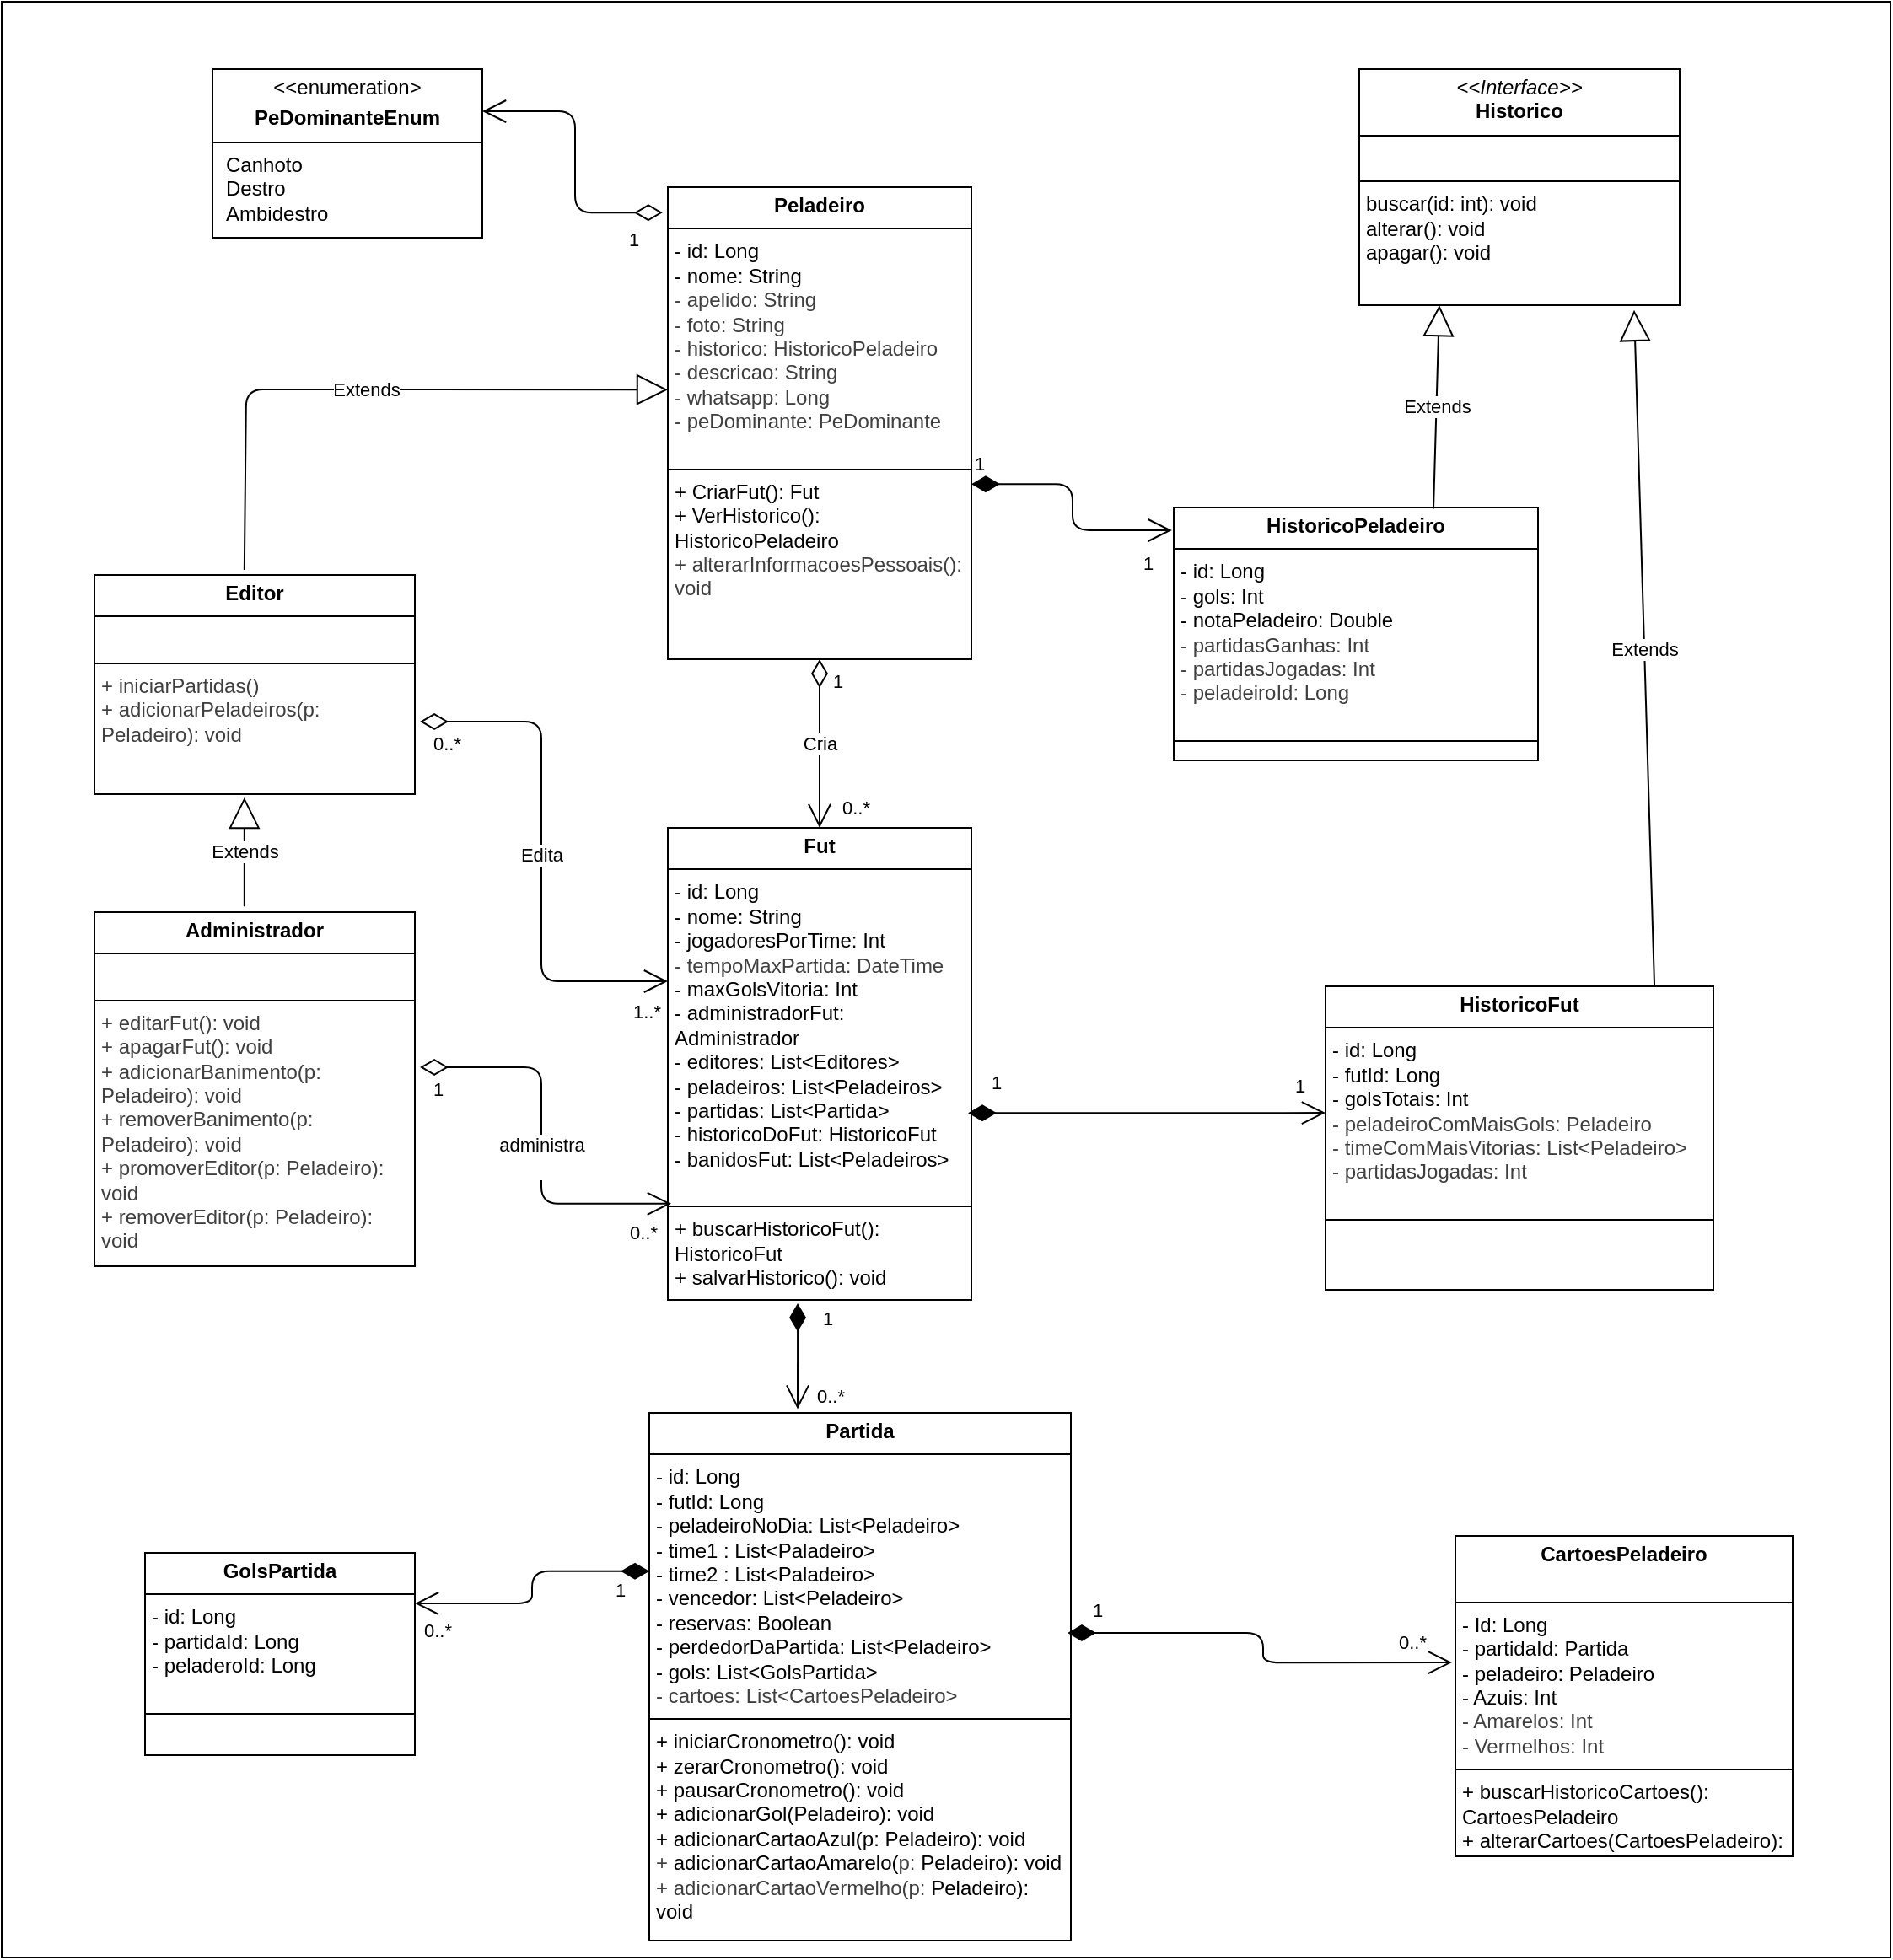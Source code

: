 <mxfile>
    <diagram id="yK_aDz4bX6_YdlUxxn2O" name="Página-1">
        <mxGraphModel dx="1102" dy="827" grid="1" gridSize="10" guides="1" tooltips="1" connect="1" arrows="1" fold="1" page="1" pageScale="1" pageWidth="827" pageHeight="1169" math="0" shadow="0">
            <root>
                <mxCell id="0"/>
                <mxCell id="1" parent="0"/>
                <mxCell id="92" value="" style="rounded=0;whiteSpace=wrap;html=1;" parent="1" vertex="1">
                    <mxGeometry x="240" width="1120" height="1160" as="geometry"/>
                </mxCell>
                <mxCell id="6" value="&lt;p style=&quot;margin:0px;margin-top:4px;text-align:center;&quot;&gt;&lt;b&gt;Peladeiro&lt;/b&gt;&lt;/p&gt;&lt;hr size=&quot;1&quot; style=&quot;border-style:solid;&quot;&gt;&lt;p style=&quot;margin:0px;margin-left:4px;&quot;&gt;- id: Long&lt;/p&gt;&lt;p style=&quot;margin:0px;margin-left:4px;&quot;&gt;- nome: String&lt;/p&gt;&lt;p style=&quot;margin:0px;margin-left:4px;&quot;&gt;&lt;span style=&quot;color: rgb(63, 63, 63);&quot;&gt;- apelido: String&lt;/span&gt;&lt;/p&gt;&lt;p style=&quot;margin:0px;margin-left:4px;&quot;&gt;&lt;span style=&quot;color: rgb(63, 63, 63);&quot;&gt;- foto: String&lt;/span&gt;&lt;/p&gt;&lt;p style=&quot;margin:0px;margin-left:4px;&quot;&gt;&lt;span style=&quot;color: rgb(63, 63, 63);&quot;&gt;- historico: Historico&lt;/span&gt;&lt;span style=&quot;color: rgb(63, 63, 63);&quot;&gt;&lt;/span&gt;&lt;span style=&quot;color: rgb(63, 63, 63); background-color: transparent;&quot;&gt;Peladeiro&lt;/span&gt;&lt;/p&gt;&lt;p style=&quot;margin:0px;margin-left:4px;&quot;&gt;&lt;span style=&quot;color: rgb(63, 63, 63);&quot;&gt;- descricao: String&lt;/span&gt;&lt;/p&gt;&lt;p style=&quot;margin:0px;margin-left:4px;&quot;&gt;&lt;span style=&quot;color: rgb(63, 63, 63);&quot;&gt;- whatsapp: Long&lt;/span&gt;&lt;/p&gt;&lt;p style=&quot;margin:0px;margin-left:4px;&quot;&gt;&lt;span style=&quot;color: rgb(63, 63, 63);&quot;&gt;- peDominante: PeDominante&lt;/span&gt;&lt;/p&gt;&lt;p style=&quot;margin:0px;margin-left:4px;&quot;&gt;&lt;br&gt;&lt;/p&gt;&lt;hr size=&quot;1&quot; style=&quot;border-style:solid;&quot;&gt;&lt;p style=&quot;margin:0px;margin-left:4px;&quot;&gt;+ CriarFut(): Fut&lt;/p&gt;&lt;p style=&quot;margin:0px;margin-left:4px;&quot;&gt;+ VerHistorico(): HistoricoPeladeiro&lt;/p&gt;&lt;p style=&quot;margin:0px;margin-left:4px;&quot;&gt;&lt;span style=&quot;color: rgb(63, 63, 63); background-color: transparent;&quot;&gt;+ alterarInformacoesPessoais(): void&lt;/span&gt;&lt;/p&gt;" style="verticalAlign=top;align=left;overflow=fill;html=1;whiteSpace=wrap;" parent="1" vertex="1">
                    <mxGeometry x="635" y="110" width="180" height="280" as="geometry"/>
                </mxCell>
                <mxCell id="7" value="&lt;p style=&quot;margin: 4px 0px 0px; text-align: center;&quot;&gt;&amp;lt;&amp;lt;enumeration&amp;gt;&lt;b&gt;&lt;/b&gt;&lt;/p&gt;&lt;p style=&quot;margin: 4px 0px 0px; text-align: center;&quot;&gt;&lt;b&gt;PeDominanteEnum&lt;/b&gt;&lt;/p&gt;&lt;hr size=&quot;1&quot; style=&quot;border-style:solid;&quot;&gt;&lt;p style=&quot;margin:0px;margin-left:8px;&quot;&gt;Canhoto&lt;br&gt;Destro&lt;br&gt;Ambidestro&lt;/p&gt;" style="verticalAlign=top;align=left;overflow=fill;html=1;whiteSpace=wrap;" parent="1" vertex="1">
                    <mxGeometry x="365" y="40" width="160" height="100" as="geometry"/>
                </mxCell>
                <mxCell id="8" value="&lt;p style=&quot;margin:0px;margin-top:4px;text-align:center;&quot;&gt;&lt;b&gt;HistoricoPeladeiro&lt;/b&gt;&lt;/p&gt;&lt;hr size=&quot;1&quot; style=&quot;border-style:solid;&quot;&gt;&lt;p style=&quot;margin:0px;margin-left:4px;&quot;&gt;- id: Long&lt;/p&gt;&lt;p style=&quot;margin:0px;margin-left:4px;&quot;&gt;- gols: Int&lt;/p&gt;&lt;p style=&quot;margin:0px;margin-left:4px;&quot;&gt;&lt;span style=&quot;background-color: transparent;&quot;&gt;- notaPeladeiro: Double&lt;/span&gt;&lt;/p&gt;&lt;p style=&quot;margin:0px;margin-left:4px;&quot;&gt;&lt;span style=&quot;background-color: transparent; color: rgb(63, 63, 63);&quot;&gt;- partidasGanhas: Int&lt;/span&gt;&lt;/p&gt;&lt;p style=&quot;margin:0px;margin-left:4px;&quot;&gt;&lt;span style=&quot;background-color: transparent; color: rgb(63, 63, 63);&quot;&gt;- partidasJogadas: Int&lt;/span&gt;&lt;/p&gt;&lt;p style=&quot;margin:0px;margin-left:4px;&quot;&gt;&lt;span style=&quot;background-color: transparent; color: rgb(63, 63, 63);&quot;&gt;&lt;span style=&quot;color: rgb(63, 63, 63);&quot;&gt;- peladeiroId: Long&lt;/span&gt;&lt;/span&gt;&lt;/p&gt;&lt;p style=&quot;margin:0px;margin-left:4px;&quot;&gt;&lt;span style=&quot;background-color: transparent; color: rgb(63, 63, 63);&quot;&gt;&lt;br&gt;&lt;/span&gt;&lt;/p&gt;&lt;hr size=&quot;1&quot; style=&quot;border-style:solid;&quot;&gt;&lt;p style=&quot;margin:0px;margin-left:4px;&quot;&gt;&lt;br&gt;&lt;/p&gt;" style="verticalAlign=top;align=left;overflow=fill;html=1;whiteSpace=wrap;" parent="1" vertex="1">
                    <mxGeometry x="935" y="300" width="216" height="150" as="geometry"/>
                </mxCell>
                <mxCell id="9" value="&lt;p style=&quot;margin:0px;margin-top:4px;text-align:center;&quot;&gt;&lt;b&gt;CartoesPeladeiro&lt;/b&gt;&lt;/p&gt;&lt;br&gt;&lt;hr size=&quot;1&quot; style=&quot;border-style:solid;&quot;&gt;&lt;p style=&quot;margin:0px;margin-left:4px;&quot;&gt;- Id: Long&lt;/p&gt;&lt;p style=&quot;margin:0px;margin-left:4px;&quot;&gt;- partidaId: Partida&lt;/p&gt;&lt;p style=&quot;margin:0px;margin-left:4px;&quot;&gt;- peladeiro: Peladeiro&lt;/p&gt;&lt;p style=&quot;margin:0px;margin-left:4px;&quot;&gt;- Azuis: Int&lt;/p&gt;&lt;p style=&quot;margin:0px;margin-left:4px;&quot;&gt;&lt;span style=&quot;color: rgb(63, 63, 63);&quot;&gt;- Amarelos: Int&lt;/span&gt;&lt;/p&gt;&lt;p style=&quot;margin:0px;margin-left:4px;&quot;&gt;&lt;span style=&quot;color: rgb(63, 63, 63);&quot;&gt;- Vermelhos: Int&lt;/span&gt;&lt;span style=&quot;color: rgb(63, 63, 63);&quot;&gt;&lt;/span&gt;&lt;/p&gt;&lt;hr size=&quot;1&quot; style=&quot;border-style:solid;&quot;&gt;&lt;p style=&quot;margin:0px;margin-left:4px;&quot;&gt;+ buscarHistoricoCartoes(): CartoesPeladeiro&lt;/p&gt;&lt;p style=&quot;margin:0px;margin-left:4px;&quot;&gt;+ alterarCartoes(CartoesPeladeiro): void&lt;/p&gt;&lt;p style=&quot;margin:0px;margin-left:4px;&quot;&gt;+apagarCartoes(CartoesPeladeiro): void&lt;/p&gt;&lt;p style=&quot;margin:0px;margin-left:4px;&quot;&gt;&lt;br&gt;&lt;/p&gt;" style="verticalAlign=top;align=left;overflow=fill;html=1;whiteSpace=wrap;" parent="1" vertex="1">
                    <mxGeometry x="1102" y="910" width="200" height="190" as="geometry"/>
                </mxCell>
                <mxCell id="10" value="&lt;p style=&quot;margin:0px;margin-top:4px;text-align:center;&quot;&gt;&lt;b&gt;Fut&lt;/b&gt;&lt;/p&gt;&lt;hr size=&quot;1&quot; style=&quot;border-style:solid;&quot;&gt;&lt;p style=&quot;margin:0px;margin-left:4px;&quot;&gt;- id: Long&lt;/p&gt;&lt;p style=&quot;margin:0px;margin-left:4px;&quot;&gt;- nome: String&lt;/p&gt;&lt;p style=&quot;margin:0px;margin-left:4px;&quot;&gt;- jogadoresPorTime: Int&lt;/p&gt;&lt;p style=&quot;margin:0px;margin-left:4px;&quot;&gt;&lt;span style=&quot;color: rgb(63, 63, 63); background-color: transparent;&quot;&gt;- tempoMaxPartida: DateTime&lt;/span&gt;&lt;/p&gt;&lt;p style=&quot;margin:0px;margin-left:4px;&quot;&gt;- maxGolsVitoria: Int&lt;/p&gt;&lt;p style=&quot;margin:0px;margin-left:4px;&quot;&gt;- administradorFut: Administrador&lt;/p&gt;&lt;p style=&quot;margin:0px;margin-left:4px;&quot;&gt;- editores: List&amp;lt;Editores&amp;gt;&lt;/p&gt;&lt;p style=&quot;margin:0px;margin-left:4px;&quot;&gt;- peladeiros: List&amp;lt;Peladeiros&amp;gt;&lt;/p&gt;&lt;p style=&quot;margin:0px;margin-left:4px;&quot;&gt;- partidas: List&amp;lt;Partida&amp;gt;&amp;nbsp;&lt;/p&gt;&lt;p style=&quot;margin:0px;margin-left:4px;&quot;&gt;- historicoDoFut: HistoricoFut&lt;/p&gt;&lt;p style=&quot;margin:0px;margin-left:4px;&quot;&gt;- banidosFut: List&amp;lt;Peladeiros&amp;gt;&lt;/p&gt;&lt;p style=&quot;margin:0px;margin-left:4px;&quot;&gt;&lt;br&gt;&lt;/p&gt;&lt;hr size=&quot;1&quot; style=&quot;border-style:solid;&quot;&gt;&lt;p style=&quot;margin:0px;margin-left:4px;&quot;&gt;+ buscarHistoricoFut(): HistoricoFut&lt;/p&gt;&lt;p style=&quot;margin:0px;margin-left:4px;&quot;&gt;+ salvarHistorico(): void&lt;/p&gt;&lt;p style=&quot;margin:0px;margin-left:4px;&quot;&gt;&lt;br&gt;&lt;/p&gt;&lt;p style=&quot;margin:0px;margin-left:4px;&quot;&gt;&lt;br&gt;&lt;/p&gt;" style="verticalAlign=top;align=left;overflow=fill;html=1;whiteSpace=wrap;" parent="1" vertex="1">
                    <mxGeometry x="635" y="490" width="180" height="280" as="geometry"/>
                </mxCell>
                <mxCell id="11" value="&lt;p style=&quot;margin:0px;margin-top:4px;text-align:center;&quot;&gt;&lt;b&gt;HistoricoFut&lt;/b&gt;&lt;/p&gt;&lt;hr size=&quot;1&quot; style=&quot;border-style:solid;&quot;&gt;&lt;p style=&quot;margin:0px;margin-left:4px;&quot;&gt;- id: Long&lt;/p&gt;&lt;p style=&quot;margin:0px;margin-left:4px;&quot;&gt;- futId: Long&lt;/p&gt;&lt;p style=&quot;margin:0px;margin-left:4px;&quot;&gt;- golsTotais: Int&lt;/p&gt;&lt;p style=&quot;margin:0px;margin-left:4px;&quot;&gt;&lt;span style=&quot;background-color: transparent; color: rgb(63, 63, 63);&quot;&gt;- peladeiroComMaisGols: Peladeiro&lt;/span&gt;&lt;/p&gt;&lt;p style=&quot;margin:0px;margin-left:4px;&quot;&gt;&lt;span style=&quot;background-color: transparent; color: rgb(63, 63, 63);&quot;&gt;- timeComMaisVitorias:&amp;nbsp;List&amp;lt;Peladeiro&amp;gt;&lt;/span&gt;&lt;/p&gt;&lt;p style=&quot;margin:0px;margin-left:4px;&quot;&gt;&lt;span style=&quot;background-color: transparent; color: rgb(63, 63, 63);&quot;&gt;- partidasJogadas: Int&lt;/span&gt;&lt;/p&gt;&lt;p style=&quot;margin:0px;margin-left:4px;&quot;&gt;&lt;span style=&quot;background-color: transparent; color: rgb(63, 63, 63);&quot;&gt;&lt;br&gt;&lt;/span&gt;&lt;/p&gt;&lt;hr size=&quot;1&quot; style=&quot;border-style:solid;&quot;&gt;&lt;p style=&quot;margin:0px;margin-left:4px;&quot;&gt;&lt;br&gt;&lt;/p&gt;" style="verticalAlign=top;align=left;overflow=fill;html=1;whiteSpace=wrap;" parent="1" vertex="1">
                    <mxGeometry x="1025" y="584" width="230" height="180" as="geometry"/>
                </mxCell>
                <mxCell id="12" value="&lt;p style=&quot;margin:0px;margin-top:4px;text-align:center;&quot;&gt;&lt;b&gt;&lt;font style=&quot;color: rgb(0, 0, 0);&quot;&gt;Partida&lt;/font&gt;&lt;/b&gt;&lt;/p&gt;&lt;hr size=&quot;1&quot; style=&quot;border-style:solid;&quot;&gt;&lt;p style=&quot;margin:0px;margin-left:4px;&quot;&gt;&lt;font style=&quot;color: rgb(0, 0, 0);&quot;&gt;- id: Long&lt;/font&gt;&lt;/p&gt;&lt;p style=&quot;margin:0px;margin-left:4px;&quot;&gt;&lt;font style=&quot;color: rgb(0, 0, 0);&quot;&gt;- futId: Long&lt;/font&gt;&lt;/p&gt;&lt;p style=&quot;margin:0px;margin-left:4px;&quot;&gt;&lt;font style=&quot;color: rgb(0, 0, 0);&quot;&gt;- peladeiroNoDia: List&amp;lt;Peladeiro&amp;gt;&lt;/font&gt;&lt;/p&gt;&lt;p style=&quot;margin:0px;margin-left:4px;&quot;&gt;&lt;span style=&quot;background-color: transparent; color: rgb(63, 63, 63);&quot;&gt;&lt;font style=&quot;color: rgb(0, 0, 0);&quot;&gt;- time1 : List&amp;lt;Paladeiro&amp;gt;&lt;/font&gt;&lt;/span&gt;&lt;/p&gt;&lt;p style=&quot;margin:0px;margin-left:4px;&quot;&gt;&lt;span style=&quot;color: rgb(63, 63, 63);&quot;&gt;&lt;font style=&quot;color: rgb(0, 0, 0);&quot;&gt;- time2 : List&amp;lt;Paladeiro&amp;gt;&lt;/font&gt;&lt;/span&gt;&lt;/p&gt;&lt;p style=&quot;margin:0px;margin-left:4px;&quot;&gt;&lt;span style=&quot;color: rgb(63, 63, 63);&quot;&gt;&lt;font style=&quot;color: rgb(0, 0, 0);&quot;&gt;- vencedor: List&amp;lt;Peladeiro&amp;gt;&lt;/font&gt;&lt;/span&gt;&lt;/p&gt;&lt;p style=&quot;margin:0px;margin-left:4px;&quot;&gt;&lt;span style=&quot;color: rgb(63, 63, 63);&quot;&gt;&lt;span style=&quot;color: rgb(63, 63, 63);&quot;&gt;&lt;font style=&quot;color: rgb(0, 0, 0);&quot;&gt;- reservas: Boolean&lt;/font&gt;&lt;/span&gt;&lt;/span&gt;&lt;/p&gt;&lt;p style=&quot;margin:0px;margin-left:4px;&quot;&gt;&lt;span style=&quot;color: rgb(63, 63, 63);&quot;&gt;&lt;span style=&quot;color: rgb(63, 63, 63);&quot;&gt;&lt;font style=&quot;color: rgb(0, 0, 0);&quot;&gt;- perdedorDaPartida: List&amp;lt;Peladeiro&amp;gt;&lt;/font&gt;&lt;/span&gt;&lt;/span&gt;&lt;/p&gt;&lt;p style=&quot;margin:0px;margin-left:4px;&quot;&gt;&lt;span style=&quot;color: rgb(63, 63, 63);&quot;&gt;&lt;span style=&quot;color: rgb(63, 63, 63);&quot;&gt;&lt;font style=&quot;color: rgb(0, 0, 0);&quot;&gt;- gols: List&amp;lt;GolsPartida&amp;gt;&lt;/font&gt;&lt;/span&gt;&lt;/span&gt;&lt;/p&gt;&lt;p style=&quot;margin:0px;margin-left:4px;&quot;&gt;&lt;font style=&quot;color: rgb(0, 0, 0);&quot;&gt;&lt;span style=&quot;color: rgb(63, 63, 63);&quot;&gt;&lt;span style=&quot;color: rgb(63, 63, 63);&quot;&gt;- cartoes:&amp;nbsp;&lt;/span&gt;&lt;/span&gt;&lt;span style=&quot;background-color: transparent; color: rgb(63, 63, 63);&quot;&gt;List&amp;lt;CartoesPeladeiro&amp;gt;&lt;/span&gt;&lt;/font&gt;&lt;/p&gt;&lt;hr size=&quot;1&quot; style=&quot;border-style:solid;&quot;&gt;&lt;p style=&quot;margin:0px;margin-left:4px;&quot;&gt;&lt;span style=&quot;color: rgb(63, 63, 63);&quot;&gt;&lt;font style=&quot;color: rgb(0, 0, 0);&quot;&gt;+ iniciarCronometro(): void&lt;/font&gt;&lt;/span&gt;&lt;/p&gt;&lt;p style=&quot;margin:0px;margin-left:4px;&quot;&gt;&lt;span style=&quot;background-color: transparent; color: rgb(63, 63, 63);&quot;&gt;&lt;font style=&quot;color: rgb(0, 0, 0);&quot;&gt;+ zerarCronometro(): void&lt;/font&gt;&lt;/span&gt;&lt;/p&gt;&lt;p style=&quot;margin:0px;margin-left:4px;&quot;&gt;&lt;span style=&quot;background-color: transparent; color: rgb(63, 63, 63);&quot;&gt;&lt;span style=&quot;color: rgb(63, 63, 63);&quot;&gt;&lt;font style=&quot;color: rgb(0, 0, 0);&quot;&gt;+ pausarCronometro(): void&lt;/font&gt;&lt;/span&gt;&lt;/span&gt;&lt;/p&gt;&lt;p style=&quot;margin:0px;margin-left:4px;&quot;&gt;&lt;span style=&quot;background-color: transparent; color: rgb(63, 63, 63);&quot;&gt;&lt;font style=&quot;color: rgb(0, 0, 0);&quot;&gt;+ adicionarGol(Peladeiro): void&lt;/font&gt;&lt;/span&gt;&lt;/p&gt;&lt;p style=&quot;margin:0px;margin-left:4px;&quot;&gt;&lt;span style=&quot;background-color: transparent; color: rgb(63, 63, 63);&quot;&gt;&lt;span style=&quot;color: rgb(63, 63, 63);&quot;&gt;&lt;font style=&quot;color: rgb(0, 0, 0);&quot;&gt;+ adicionarCartaoAzul(p: Peladeiro): void&lt;/font&gt;&lt;/span&gt;&lt;/span&gt;&lt;/p&gt;&lt;p style=&quot;margin:0px;margin-left:4px;&quot;&gt;&lt;font&gt;&lt;span style=&quot;background-color: transparent;&quot;&gt;&lt;span style=&quot;color: rgb(63, 63, 63);&quot;&gt;+ &lt;/span&gt;&lt;span style=&quot;color: rgb(63, 63, 63);&quot;&gt;&lt;font style=&quot;color: rgb(0, 0, 0);&quot;&gt;adicionarCartaoAmarelo(&lt;/font&gt;&lt;/span&gt;&lt;/span&gt;&lt;font style=&quot;color: rgb(0, 0, 0);&quot;&gt;&lt;span style=&quot;background-color: transparent; color: rgb(63, 63, 63);&quot;&gt;p:&lt;/span&gt;&lt;span style=&quot;background-color: transparent; color: rgb(63, 63, 63);&quot;&gt;&amp;nbsp;&lt;/span&gt;&lt;span style=&quot;background-color: transparent;&quot;&gt;Peladeiro): void&lt;/span&gt;&lt;/font&gt;&lt;/font&gt;&lt;/p&gt;&lt;p style=&quot;margin:0px;margin-left:4px;&quot;&gt;&lt;font style=&quot;color: rgb(0, 0, 0);&quot;&gt;&lt;span style=&quot;background-color: transparent; color: rgb(63, 63, 63);&quot;&gt;&lt;span style=&quot;color: rgb(63, 63, 63);&quot;&gt;+ adicionarCartaoVermelho(&lt;/span&gt;&lt;/span&gt;&lt;span style=&quot;background-color: transparent; color: rgb(63, 63, 63);&quot;&gt;p:&lt;/span&gt;&lt;span style=&quot;background-color: transparent; color: rgb(63, 63, 63);&quot;&gt;&amp;nbsp;&lt;/span&gt;&lt;span style=&quot;background-color: transparent;&quot;&gt;Peladeiro): void&lt;/span&gt;&lt;/font&gt;&lt;/p&gt;" style="verticalAlign=top;align=left;overflow=fill;html=1;whiteSpace=wrap;" parent="1" vertex="1">
                    <mxGeometry x="624" y="837" width="250" height="313" as="geometry"/>
                </mxCell>
                <mxCell id="14" value="&lt;p style=&quot;margin:0px;margin-top:4px;text-align:center;&quot;&gt;&lt;b&gt;Administrador&lt;/b&gt;&lt;/p&gt;&lt;hr size=&quot;1&quot; style=&quot;border-style:solid;&quot;&gt;&lt;p style=&quot;margin:0px;margin-left:4px;&quot;&gt;&lt;br&gt;&lt;/p&gt;&lt;hr size=&quot;1&quot; style=&quot;border-style:solid;&quot;&gt;&lt;p style=&quot;color: rgb(63, 63, 63); scrollbar-color: rgb(226, 226, 226) rgb(251, 251, 251); margin: 0px 0px 0px 4px;&quot;&gt;+ editarFut(): void&lt;/p&gt;&lt;p style=&quot;color: rgb(63, 63, 63); scrollbar-color: rgb(226, 226, 226) rgb(251, 251, 251); margin: 0px 0px 0px 4px;&quot;&gt;+ apagarFut(): void&lt;/p&gt;&lt;p style=&quot;color: rgb(63, 63, 63); scrollbar-color: rgb(226, 226, 226) rgb(251, 251, 251); margin: 0px 0px 0px 4px;&quot;&gt;+ adicionarBanimento(p: Peladeiro): void&lt;/p&gt;&lt;p style=&quot;color: rgb(63, 63, 63); scrollbar-color: rgb(226, 226, 226) rgb(251, 251, 251); margin: 0px 0px 0px 4px;&quot;&gt;+ removerBanimento(p: Peladeiro): void&lt;/p&gt;&lt;p style=&quot;color: rgb(63, 63, 63); scrollbar-color: rgb(226, 226, 226) rgb(251, 251, 251); margin: 0px 0px 0px 4px;&quot;&gt;+ promoverEditor(p: Peladeiro): void&lt;/p&gt;&lt;p style=&quot;color: rgb(63, 63, 63); scrollbar-color: rgb(226, 226, 226) rgb(251, 251, 251); margin: 0px 0px 0px 4px;&quot;&gt;+ removerEditor(p: Peladeiro): void&lt;/p&gt;" style="verticalAlign=top;align=left;overflow=fill;html=1;whiteSpace=wrap;" parent="1" vertex="1">
                    <mxGeometry x="295" y="540" width="190" height="210" as="geometry"/>
                </mxCell>
                <mxCell id="15" value="&lt;p style=&quot;margin:0px;margin-top:4px;text-align:center;&quot;&gt;&lt;b&gt;Editor&lt;/b&gt;&lt;/p&gt;&lt;hr size=&quot;1&quot; style=&quot;border-style:solid;&quot;&gt;&lt;p style=&quot;margin:0px;margin-left:4px;&quot;&gt;&lt;br&gt;&lt;/p&gt;&lt;hr size=&quot;1&quot; style=&quot;border-style:solid;&quot;&gt;&lt;p style=&quot;color: rgb(63, 63, 63); scrollbar-color: rgb(226, 226, 226) rgb(251, 251, 251); margin: 0px 0px 0px 4px;&quot;&gt;+ iniciarPartidas()&lt;/p&gt;&lt;p style=&quot;color: rgb(63, 63, 63); scrollbar-color: rgb(226, 226, 226) rgb(251, 251, 251); margin: 0px 0px 0px 4px;&quot;&gt;+ adicionarPeladeiros(p: Peladeiro): void&lt;/p&gt;" style="verticalAlign=top;align=left;overflow=fill;html=1;whiteSpace=wrap;" parent="1" vertex="1">
                    <mxGeometry x="295" y="340" width="190" height="130" as="geometry"/>
                </mxCell>
                <mxCell id="62" value="&lt;p style=&quot;margin:0px;margin-top:4px;text-align:center;&quot;&gt;&lt;i&gt;&amp;lt;&amp;lt;Interface&amp;gt;&amp;gt;&lt;/i&gt;&lt;br&gt;&lt;b&gt;Historico&lt;/b&gt;&lt;/p&gt;&lt;hr size=&quot;1&quot; style=&quot;border-style:solid;&quot;&gt;&lt;p style=&quot;margin:0px;margin-left:4px;&quot;&gt;&lt;br&gt;&lt;/p&gt;&lt;hr size=&quot;1&quot; style=&quot;border-style:solid;&quot;&gt;&lt;p style=&quot;margin:0px;margin-left:4px;&quot;&gt;buscar(id: int): void&lt;/p&gt;&lt;p style=&quot;margin:0px;margin-left:4px;&quot;&gt;alterar(): void&lt;/p&gt;&lt;p style=&quot;margin:0px;margin-left:4px;&quot;&gt;apagar(): void&lt;/p&gt;" style="verticalAlign=top;align=left;overflow=fill;html=1;whiteSpace=wrap;" parent="1" vertex="1">
                    <mxGeometry x="1045" y="40" width="190" height="140" as="geometry"/>
                </mxCell>
                <mxCell id="63" value="Extends" style="endArrow=block;endSize=16;endFill=0;html=1;entryX=0;entryY=0.429;entryDx=0;entryDy=0;entryPerimeter=0;exitX=0.468;exitY=-0.023;exitDx=0;exitDy=0;exitPerimeter=0;" parent="1" source="15" target="6" edge="1">
                    <mxGeometry width="160" relative="1" as="geometry">
                        <mxPoint x="385" y="240" as="sourcePoint"/>
                        <mxPoint x="545" y="240" as="targetPoint"/>
                        <Array as="points">
                            <mxPoint x="385" y="230"/>
                        </Array>
                    </mxGeometry>
                </mxCell>
                <mxCell id="64" value="Extends" style="endArrow=block;endSize=16;endFill=0;html=1;entryX=0.468;entryY=1.015;entryDx=0;entryDy=0;entryPerimeter=0;exitX=0.468;exitY=-0.016;exitDx=0;exitDy=0;exitPerimeter=0;" parent="1" source="14" target="15" edge="1">
                    <mxGeometry width="160" relative="1" as="geometry">
                        <mxPoint x="745" y="420" as="sourcePoint"/>
                        <mxPoint x="905" y="420" as="targetPoint"/>
                    </mxGeometry>
                </mxCell>
                <mxCell id="65" value="Cria" style="endArrow=open;html=1;endSize=12;startArrow=diamondThin;startSize=14;startFill=0;edgeStyle=orthogonalEdgeStyle;exitX=0.5;exitY=1;exitDx=0;exitDy=0;entryX=0.5;entryY=0;entryDx=0;entryDy=0;" parent="1" source="6" target="10" edge="1">
                    <mxGeometry relative="1" as="geometry">
                        <mxPoint x="745" y="420" as="sourcePoint"/>
                        <mxPoint x="905" y="420" as="targetPoint"/>
                    </mxGeometry>
                </mxCell>
                <mxCell id="66" value="1" style="edgeLabel;resizable=0;html=1;align=left;verticalAlign=top;" parent="65" connectable="0" vertex="1">
                    <mxGeometry x="-1" relative="1" as="geometry">
                        <mxPoint x="6" as="offset"/>
                    </mxGeometry>
                </mxCell>
                <mxCell id="67" value="&lt;div&gt;&lt;span style=&quot;background-color: light-dark(#ffffff, var(--ge-dark-color, #121212));&quot;&gt;0..*&lt;/span&gt;&lt;/div&gt;" style="edgeLabel;resizable=0;html=1;align=right;verticalAlign=top;" parent="65" connectable="0" vertex="1">
                    <mxGeometry x="1" relative="1" as="geometry">
                        <mxPoint x="30" y="-25" as="offset"/>
                    </mxGeometry>
                </mxCell>
                <mxCell id="68" value="Extends" style="endArrow=block;endSize=16;endFill=0;html=1;entryX=0.25;entryY=1;entryDx=0;entryDy=0;exitX=0.713;exitY=0.005;exitDx=0;exitDy=0;exitPerimeter=0;" parent="1" source="8" target="62" edge="1">
                    <mxGeometry width="160" relative="1" as="geometry">
                        <mxPoint x="1025" y="282.5" as="sourcePoint"/>
                        <mxPoint x="1025" y="217.5" as="targetPoint"/>
                    </mxGeometry>
                </mxCell>
                <mxCell id="69" value="Extends" style="endArrow=block;endSize=16;endFill=0;html=1;entryX=0.858;entryY=1.021;entryDx=0;entryDy=0;entryPerimeter=0;exitX=0.848;exitY=0;exitDx=0;exitDy=0;exitPerimeter=0;" parent="1" source="11" target="62" edge="1">
                    <mxGeometry width="160" relative="1" as="geometry">
                        <mxPoint x="1215" y="575" as="sourcePoint"/>
                        <mxPoint x="1215" y="510" as="targetPoint"/>
                    </mxGeometry>
                </mxCell>
                <mxCell id="70" value="1" style="endArrow=open;html=1;endSize=12;startArrow=diamondThin;startSize=14;startFill=1;edgeStyle=orthogonalEdgeStyle;align=left;verticalAlign=bottom;exitX=1;exitY=0.629;exitDx=0;exitDy=0;exitPerimeter=0;entryX=-0.005;entryY=0.09;entryDx=0;entryDy=0;entryPerimeter=0;" parent="1" source="6" target="8" edge="1">
                    <mxGeometry x="-1" y="3" relative="1" as="geometry">
                        <mxPoint x="785" y="450" as="sourcePoint"/>
                        <mxPoint x="945" y="450" as="targetPoint"/>
                    </mxGeometry>
                </mxCell>
                <mxCell id="71" value="1" style="edgeLabel;resizable=0;html=1;align=left;verticalAlign=top;" parent="1" connectable="0" vertex="1">
                    <mxGeometry x="915" y="320" as="geometry"/>
                </mxCell>
                <mxCell id="72" value="1" style="endArrow=open;html=1;endSize=12;startArrow=diamondThin;startSize=14;startFill=0;edgeStyle=orthogonalEdgeStyle;align=left;verticalAlign=bottom;entryX=1;entryY=0.25;entryDx=0;entryDy=0;exitX=-0.017;exitY=0.054;exitDx=0;exitDy=0;exitPerimeter=0;" parent="1" source="6" target="7" edge="1">
                    <mxGeometry x="-0.74" y="25" relative="1" as="geometry">
                        <mxPoint x="639" y="135" as="sourcePoint"/>
                        <mxPoint x="905" y="320" as="targetPoint"/>
                        <mxPoint as="offset"/>
                    </mxGeometry>
                </mxCell>
                <mxCell id="73" value="&lt;p style=&quot;margin:0px;margin-top:4px;text-align:center;&quot;&gt;&lt;b&gt;GolsPartida&lt;/b&gt;&lt;/p&gt;&lt;hr size=&quot;1&quot; style=&quot;border-style:solid;&quot;&gt;&lt;p style=&quot;margin:0px;margin-left:4px;&quot;&gt;- id: Long&lt;/p&gt;&lt;p style=&quot;margin:0px;margin-left:4px;&quot;&gt;- partidaId: Long&lt;/p&gt;&lt;p style=&quot;margin:0px;margin-left:4px;&quot;&gt;- peladeroId: Long&lt;/p&gt;&lt;p style=&quot;margin:0px;margin-left:4px;&quot;&gt;&lt;br&gt;&lt;/p&gt;&lt;hr size=&quot;1&quot; style=&quot;border-style:solid;&quot;&gt;&lt;p style=&quot;margin:0px;margin-left:4px;&quot;&gt;&lt;br&gt;&lt;/p&gt;" style="verticalAlign=top;align=left;overflow=fill;html=1;whiteSpace=wrap;" parent="1" vertex="1">
                    <mxGeometry x="325" y="920" width="160" height="120" as="geometry"/>
                </mxCell>
                <mxCell id="74" value="1" style="endArrow=open;html=1;endSize=12;startArrow=diamondThin;startSize=14;startFill=1;edgeStyle=orthogonalEdgeStyle;align=left;verticalAlign=bottom;exitX=0.992;exitY=0.417;exitDx=0;exitDy=0;exitPerimeter=0;entryX=-0.01;entryY=0.395;entryDx=0;entryDy=0;entryPerimeter=0;" parent="1" source="12" target="9" edge="1">
                    <mxGeometry x="-0.894" y="5" relative="1" as="geometry">
                        <mxPoint x="745" y="1040" as="sourcePoint"/>
                        <mxPoint x="1055" y="940" as="targetPoint"/>
                        <Array as="points"/>
                        <mxPoint as="offset"/>
                    </mxGeometry>
                </mxCell>
                <mxCell id="75" value="1" style="endArrow=open;html=1;endSize=12;startArrow=diamondThin;startSize=14;startFill=1;edgeStyle=orthogonalEdgeStyle;align=left;verticalAlign=bottom;exitX=0;exitY=0.3;exitDx=0;exitDy=0;exitPerimeter=0;entryX=1;entryY=0.25;entryDx=0;entryDy=0;" parent="1" source="12" target="73" edge="1">
                    <mxGeometry x="-0.714" y="20" relative="1" as="geometry">
                        <mxPoint x="395" y="1120" as="sourcePoint"/>
                        <mxPoint x="555" y="1120" as="targetPoint"/>
                        <mxPoint as="offset"/>
                    </mxGeometry>
                </mxCell>
                <mxCell id="76" value="&lt;div&gt;&lt;span style=&quot;background-color: light-dark(#ffffff, var(--ge-dark-color, #121212));&quot;&gt;0..*&lt;/span&gt;&lt;/div&gt;" style="edgeLabel;resizable=0;html=1;align=right;verticalAlign=top;" parent="1" connectable="0" vertex="1">
                    <mxGeometry x="507" y="953" as="geometry"/>
                </mxCell>
                <mxCell id="77" value="&lt;div&gt;&lt;span style=&quot;background-color: light-dark(#ffffff, var(--ge-dark-color, #121212));&quot;&gt;0..*&lt;/span&gt;&lt;/div&gt;" style="edgeLabel;resizable=0;html=1;align=right;verticalAlign=top;" parent="1" connectable="0" vertex="1">
                    <mxGeometry x="1085" y="960" as="geometry"/>
                </mxCell>
                <mxCell id="81" value="1" style="endArrow=open;html=1;endSize=12;startArrow=diamondThin;startSize=14;startFill=1;edgeStyle=orthogonalEdgeStyle;align=left;verticalAlign=bottom;exitX=0.428;exitY=1.007;exitDx=0;exitDy=0;exitPerimeter=0;entryX=0.352;entryY=-0.007;entryDx=0;entryDy=0;entryPerimeter=0;" parent="1" source="10" target="12" edge="1">
                    <mxGeometry x="-0.427" y="13" relative="1" as="geometry">
                        <mxPoint x="815" y="810" as="sourcePoint"/>
                        <mxPoint x="975" y="810" as="targetPoint"/>
                        <mxPoint as="offset"/>
                    </mxGeometry>
                </mxCell>
                <mxCell id="83" value="&lt;div&gt;&lt;span style=&quot;background-color: light-dark(#ffffff, var(--ge-dark-color, #121212));&quot;&gt;0..*&lt;/span&gt;&lt;/div&gt;" style="edgeLabel;resizable=0;html=1;align=right;verticalAlign=top;" parent="1" connectable="0" vertex="1">
                    <mxGeometry x="692" y="830" as="geometry">
                        <mxPoint x="48" y="-16" as="offset"/>
                    </mxGeometry>
                </mxCell>
                <mxCell id="84" value="1" style="endArrow=open;html=1;endSize=12;startArrow=diamondThin;startSize=14;startFill=1;edgeStyle=orthogonalEdgeStyle;align=left;verticalAlign=bottom;exitX=0.989;exitY=0.604;exitDx=0;exitDy=0;exitPerimeter=0;entryX=0;entryY=0.417;entryDx=0;entryDy=0;entryPerimeter=0;" parent="1" source="10" target="11" edge="1">
                    <mxGeometry x="-0.887" y="9" relative="1" as="geometry">
                        <mxPoint x="835" y="660" as="sourcePoint"/>
                        <mxPoint x="995" y="660" as="targetPoint"/>
                        <mxPoint as="offset"/>
                    </mxGeometry>
                </mxCell>
                <mxCell id="85" value="1" style="edgeLabel;resizable=0;html=1;align=left;verticalAlign=top;" parent="1" connectable="0" vertex="1">
                    <mxGeometry x="1005" y="630" as="geometry"/>
                </mxCell>
                <mxCell id="86" value="administra&lt;div&gt;&lt;br&gt;&lt;/div&gt;" style="endArrow=open;html=1;endSize=12;startArrow=diamondThin;startSize=14;startFill=0;edgeStyle=orthogonalEdgeStyle;exitX=1.016;exitY=0.438;exitDx=0;exitDy=0;entryX=0.011;entryY=0.796;entryDx=0;entryDy=0;exitPerimeter=0;entryPerimeter=0;" parent="1" source="14" target="10" edge="1">
                    <mxGeometry x="0.087" relative="1" as="geometry">
                        <mxPoint x="571" y="612" as="sourcePoint"/>
                        <mxPoint x="571" y="712" as="targetPoint"/>
                        <mxPoint as="offset"/>
                    </mxGeometry>
                </mxCell>
                <mxCell id="87" value="1" style="edgeLabel;resizable=0;html=1;align=left;verticalAlign=top;" parent="86" connectable="0" vertex="1">
                    <mxGeometry x="-1" relative="1" as="geometry">
                        <mxPoint x="6" as="offset"/>
                    </mxGeometry>
                </mxCell>
                <mxCell id="88" value="&lt;div&gt;&lt;span style=&quot;background-color: light-dark(#ffffff, var(--ge-dark-color, #121212));&quot;&gt;0..*&lt;/span&gt;&lt;/div&gt;" style="edgeLabel;resizable=0;html=1;align=right;verticalAlign=top;" parent="86" connectable="0" vertex="1">
                    <mxGeometry x="1" relative="1" as="geometry">
                        <mxPoint x="-8" y="4" as="offset"/>
                    </mxGeometry>
                </mxCell>
                <mxCell id="89" value="Edita" style="endArrow=open;html=1;endSize=12;startArrow=diamondThin;startSize=14;startFill=0;edgeStyle=orthogonalEdgeStyle;entryX=0;entryY=0.325;entryDx=0;entryDy=0;entryPerimeter=0;exitX=1.016;exitY=0.669;exitDx=0;exitDy=0;exitPerimeter=0;" parent="1" source="15" target="10" edge="1">
                    <mxGeometry relative="1" as="geometry">
                        <mxPoint x="490.5" y="420" as="sourcePoint"/>
                        <mxPoint x="634.5" y="460" as="targetPoint"/>
                    </mxGeometry>
                </mxCell>
                <mxCell id="90" value="0..*" style="edgeLabel;resizable=0;html=1;align=left;verticalAlign=top;" parent="89" connectable="0" vertex="1">
                    <mxGeometry x="-1" relative="1" as="geometry">
                        <mxPoint x="6" as="offset"/>
                    </mxGeometry>
                </mxCell>
                <mxCell id="91" value="&lt;div&gt;&lt;span style=&quot;background-color: light-dark(#ffffff, var(--ge-dark-color, #121212));&quot;&gt;1..*&lt;/span&gt;&lt;/div&gt;" style="edgeLabel;resizable=0;html=1;align=right;verticalAlign=top;" parent="89" connectable="0" vertex="1">
                    <mxGeometry x="1" relative="1" as="geometry">
                        <mxPoint x="-4" y="5" as="offset"/>
                    </mxGeometry>
                </mxCell>
            </root>
        </mxGraphModel>
    </diagram>
</mxfile>